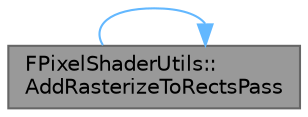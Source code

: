 digraph "FPixelShaderUtils::AddRasterizeToRectsPass"
{
 // INTERACTIVE_SVG=YES
 // LATEX_PDF_SIZE
  bgcolor="transparent";
  edge [fontname=Helvetica,fontsize=10,labelfontname=Helvetica,labelfontsize=10];
  node [fontname=Helvetica,fontsize=10,shape=box,height=0.2,width=0.4];
  rankdir="LR";
  Node1 [id="Node000001",label="FPixelShaderUtils::\lAddRasterizeToRectsPass",height=0.2,width=0.4,color="gray40", fillcolor="grey60", style="filled", fontcolor="black",tooltip="Rect based pixel shader pass."];
  Node1 -> Node1 [id="edge1_Node000001_Node000001",color="steelblue1",style="solid",tooltip=" "];
}
